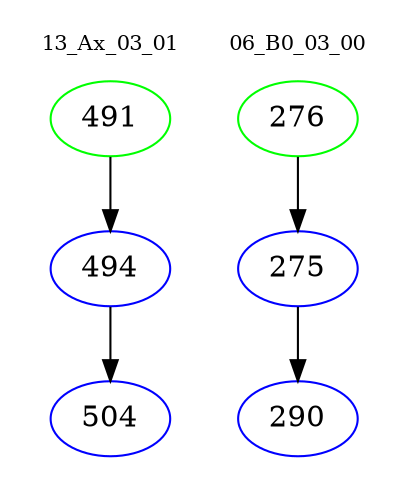 digraph{
subgraph cluster_0 {
color = white
label = "13_Ax_03_01";
fontsize=10;
T0_491 [label="491", color="green"]
T0_491 -> T0_494 [color="black"]
T0_494 [label="494", color="blue"]
T0_494 -> T0_504 [color="black"]
T0_504 [label="504", color="blue"]
}
subgraph cluster_1 {
color = white
label = "06_B0_03_00";
fontsize=10;
T1_276 [label="276", color="green"]
T1_276 -> T1_275 [color="black"]
T1_275 [label="275", color="blue"]
T1_275 -> T1_290 [color="black"]
T1_290 [label="290", color="blue"]
}
}
